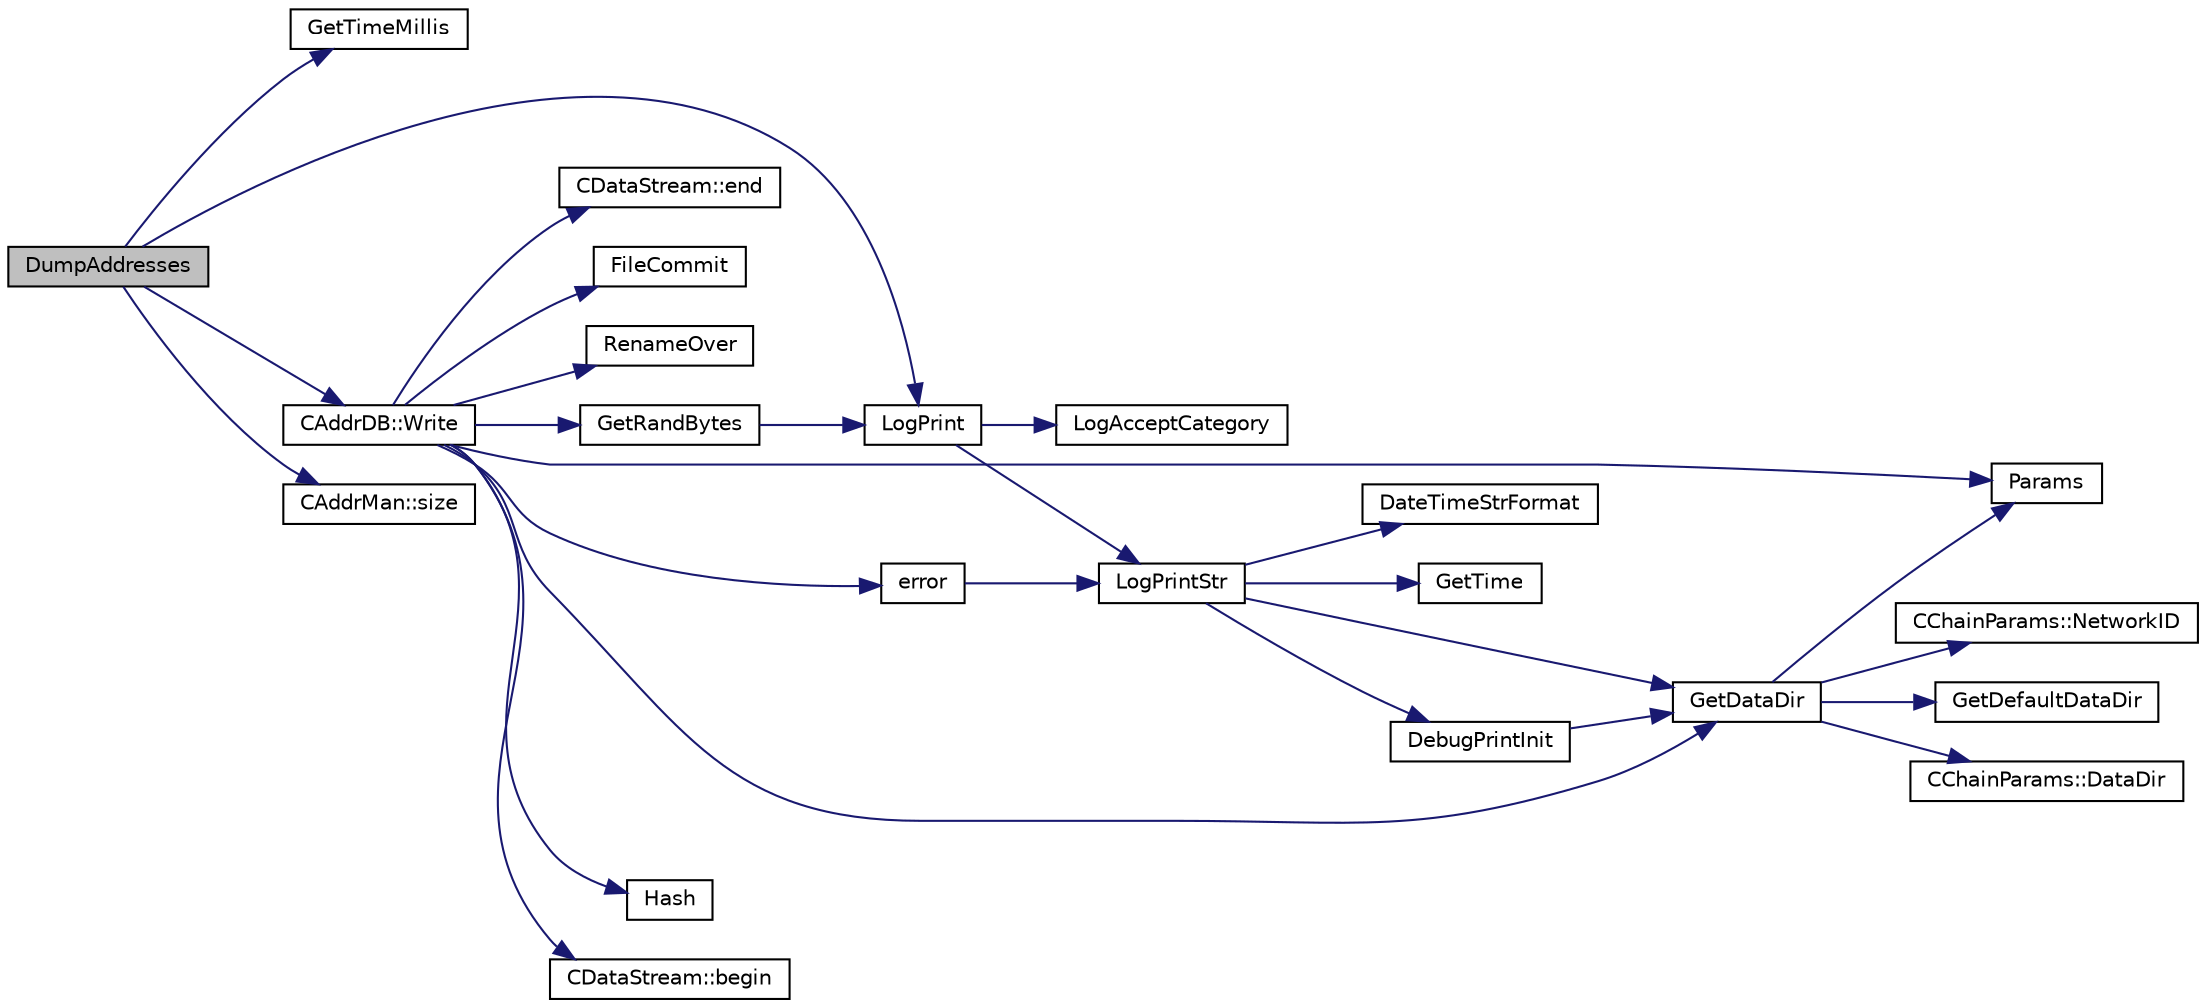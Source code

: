 digraph "DumpAddresses"
{
  edge [fontname="Helvetica",fontsize="10",labelfontname="Helvetica",labelfontsize="10"];
  node [fontname="Helvetica",fontsize="10",shape=record];
  rankdir="LR";
  Node440 [label="DumpAddresses",height=0.2,width=0.4,color="black", fillcolor="grey75", style="filled", fontcolor="black"];
  Node440 -> Node441 [color="midnightblue",fontsize="10",style="solid",fontname="Helvetica"];
  Node441 [label="GetTimeMillis",height=0.2,width=0.4,color="black", fillcolor="white", style="filled",URL="$d8/d3c/util_8h.html#a139d0fe6387b9e230a9b8bb12d9b43b9"];
  Node440 -> Node442 [color="midnightblue",fontsize="10",style="solid",fontname="Helvetica"];
  Node442 [label="CAddrDB::Write",height=0.2,width=0.4,color="black", fillcolor="white", style="filled",URL="$dc/da8/class_c_addr_d_b.html#aaec90dba59cd69a2f25bc5630a1dde39"];
  Node442 -> Node443 [color="midnightblue",fontsize="10",style="solid",fontname="Helvetica"];
  Node443 [label="GetRandBytes",height=0.2,width=0.4,color="black", fillcolor="white", style="filled",URL="$df/d2d/util_8cpp.html#acf52c2aa8213c7b15e26594a2264ed8a"];
  Node443 -> Node444 [color="midnightblue",fontsize="10",style="solid",fontname="Helvetica"];
  Node444 [label="LogPrint",height=0.2,width=0.4,color="black", fillcolor="white", style="filled",URL="$d8/d3c/util_8h.html#aab1f837a2366f424bdc996fdf6352171"];
  Node444 -> Node445 [color="midnightblue",fontsize="10",style="solid",fontname="Helvetica"];
  Node445 [label="LogAcceptCategory",height=0.2,width=0.4,color="black", fillcolor="white", style="filled",URL="$d8/d3c/util_8h.html#a343d2a13efe00125f78d25dafb0a8d98"];
  Node444 -> Node446 [color="midnightblue",fontsize="10",style="solid",fontname="Helvetica"];
  Node446 [label="LogPrintStr",height=0.2,width=0.4,color="black", fillcolor="white", style="filled",URL="$d8/d3c/util_8h.html#afd4c3002b2797c0560adddb6af3ca1da"];
  Node446 -> Node447 [color="midnightblue",fontsize="10",style="solid",fontname="Helvetica"];
  Node447 [label="DebugPrintInit",height=0.2,width=0.4,color="black", fillcolor="white", style="filled",URL="$df/d2d/util_8cpp.html#a751ff5f21d880737811136b5e0bcea12"];
  Node447 -> Node448 [color="midnightblue",fontsize="10",style="solid",fontname="Helvetica"];
  Node448 [label="GetDataDir",height=0.2,width=0.4,color="black", fillcolor="white", style="filled",URL="$df/d2d/util_8cpp.html#ab83866a054745d4b30a3948a1b44beba"];
  Node448 -> Node449 [color="midnightblue",fontsize="10",style="solid",fontname="Helvetica"];
  Node449 [label="Params",height=0.2,width=0.4,color="black", fillcolor="white", style="filled",URL="$df/dbf/chainparams_8cpp.html#ace5c5b706d71a324a417dd2db394fd4a",tooltip="Return the currently selected parameters. "];
  Node448 -> Node450 [color="midnightblue",fontsize="10",style="solid",fontname="Helvetica"];
  Node450 [label="CChainParams::NetworkID",height=0.2,width=0.4,color="black", fillcolor="white", style="filled",URL="$d1/d4f/class_c_chain_params.html#a90dc493ec0c0325c98c3ac06eb99862b"];
  Node448 -> Node451 [color="midnightblue",fontsize="10",style="solid",fontname="Helvetica"];
  Node451 [label="GetDefaultDataDir",height=0.2,width=0.4,color="black", fillcolor="white", style="filled",URL="$df/d2d/util_8cpp.html#ab272995de020a3bcbf743be630e485c6"];
  Node448 -> Node452 [color="midnightblue",fontsize="10",style="solid",fontname="Helvetica"];
  Node452 [label="CChainParams::DataDir",height=0.2,width=0.4,color="black", fillcolor="white", style="filled",URL="$d1/d4f/class_c_chain_params.html#a959488b5d8e6fe62857940b831d73a78"];
  Node446 -> Node448 [color="midnightblue",fontsize="10",style="solid",fontname="Helvetica"];
  Node446 -> Node453 [color="midnightblue",fontsize="10",style="solid",fontname="Helvetica"];
  Node453 [label="DateTimeStrFormat",height=0.2,width=0.4,color="black", fillcolor="white", style="filled",URL="$df/d2d/util_8cpp.html#a749bc6776c8ec72d7c5e4dea56aee415"];
  Node446 -> Node454 [color="midnightblue",fontsize="10",style="solid",fontname="Helvetica"];
  Node454 [label="GetTime",height=0.2,width=0.4,color="black", fillcolor="white", style="filled",URL="$df/d2d/util_8cpp.html#a46fac5fba8ba905b5f9acb364f5d8c6f"];
  Node442 -> Node449 [color="midnightblue",fontsize="10",style="solid",fontname="Helvetica"];
  Node442 -> Node455 [color="midnightblue",fontsize="10",style="solid",fontname="Helvetica"];
  Node455 [label="Hash",height=0.2,width=0.4,color="black", fillcolor="white", style="filled",URL="$db/dfb/hash_8h.html#ab3f6c437460137530d86e09c2c102e99"];
  Node442 -> Node456 [color="midnightblue",fontsize="10",style="solid",fontname="Helvetica"];
  Node456 [label="CDataStream::begin",height=0.2,width=0.4,color="black", fillcolor="white", style="filled",URL="$d5/d41/class_c_data_stream.html#a2355d11752d8622badfbc03e9ed192fd"];
  Node442 -> Node457 [color="midnightblue",fontsize="10",style="solid",fontname="Helvetica"];
  Node457 [label="CDataStream::end",height=0.2,width=0.4,color="black", fillcolor="white", style="filled",URL="$d5/d41/class_c_data_stream.html#a66409dbd4403682fe674e2e71173cab4"];
  Node442 -> Node448 [color="midnightblue",fontsize="10",style="solid",fontname="Helvetica"];
  Node442 -> Node458 [color="midnightblue",fontsize="10",style="solid",fontname="Helvetica"];
  Node458 [label="error",height=0.2,width=0.4,color="black", fillcolor="white", style="filled",URL="$d8/d3c/util_8h.html#af8985880cf4ef26df0a5aa2ffcb76662"];
  Node458 -> Node446 [color="midnightblue",fontsize="10",style="solid",fontname="Helvetica"];
  Node442 -> Node459 [color="midnightblue",fontsize="10",style="solid",fontname="Helvetica"];
  Node459 [label="FileCommit",height=0.2,width=0.4,color="black", fillcolor="white", style="filled",URL="$df/d2d/util_8cpp.html#a7572b77c2a5191de8d40d4050322ab84"];
  Node442 -> Node460 [color="midnightblue",fontsize="10",style="solid",fontname="Helvetica"];
  Node460 [label="RenameOver",height=0.2,width=0.4,color="black", fillcolor="white", style="filled",URL="$df/d2d/util_8cpp.html#ad8f8509a84cc6f53344a5ac76369c327"];
  Node440 -> Node444 [color="midnightblue",fontsize="10",style="solid",fontname="Helvetica"];
  Node440 -> Node461 [color="midnightblue",fontsize="10",style="solid",fontname="Helvetica"];
  Node461 [label="CAddrMan::size",height=0.2,width=0.4,color="black", fillcolor="white", style="filled",URL="$d1/dc7/class_c_addr_man.html#a15b8e72f55344b6fbd1bc1bda3cdc5bc"];
}
